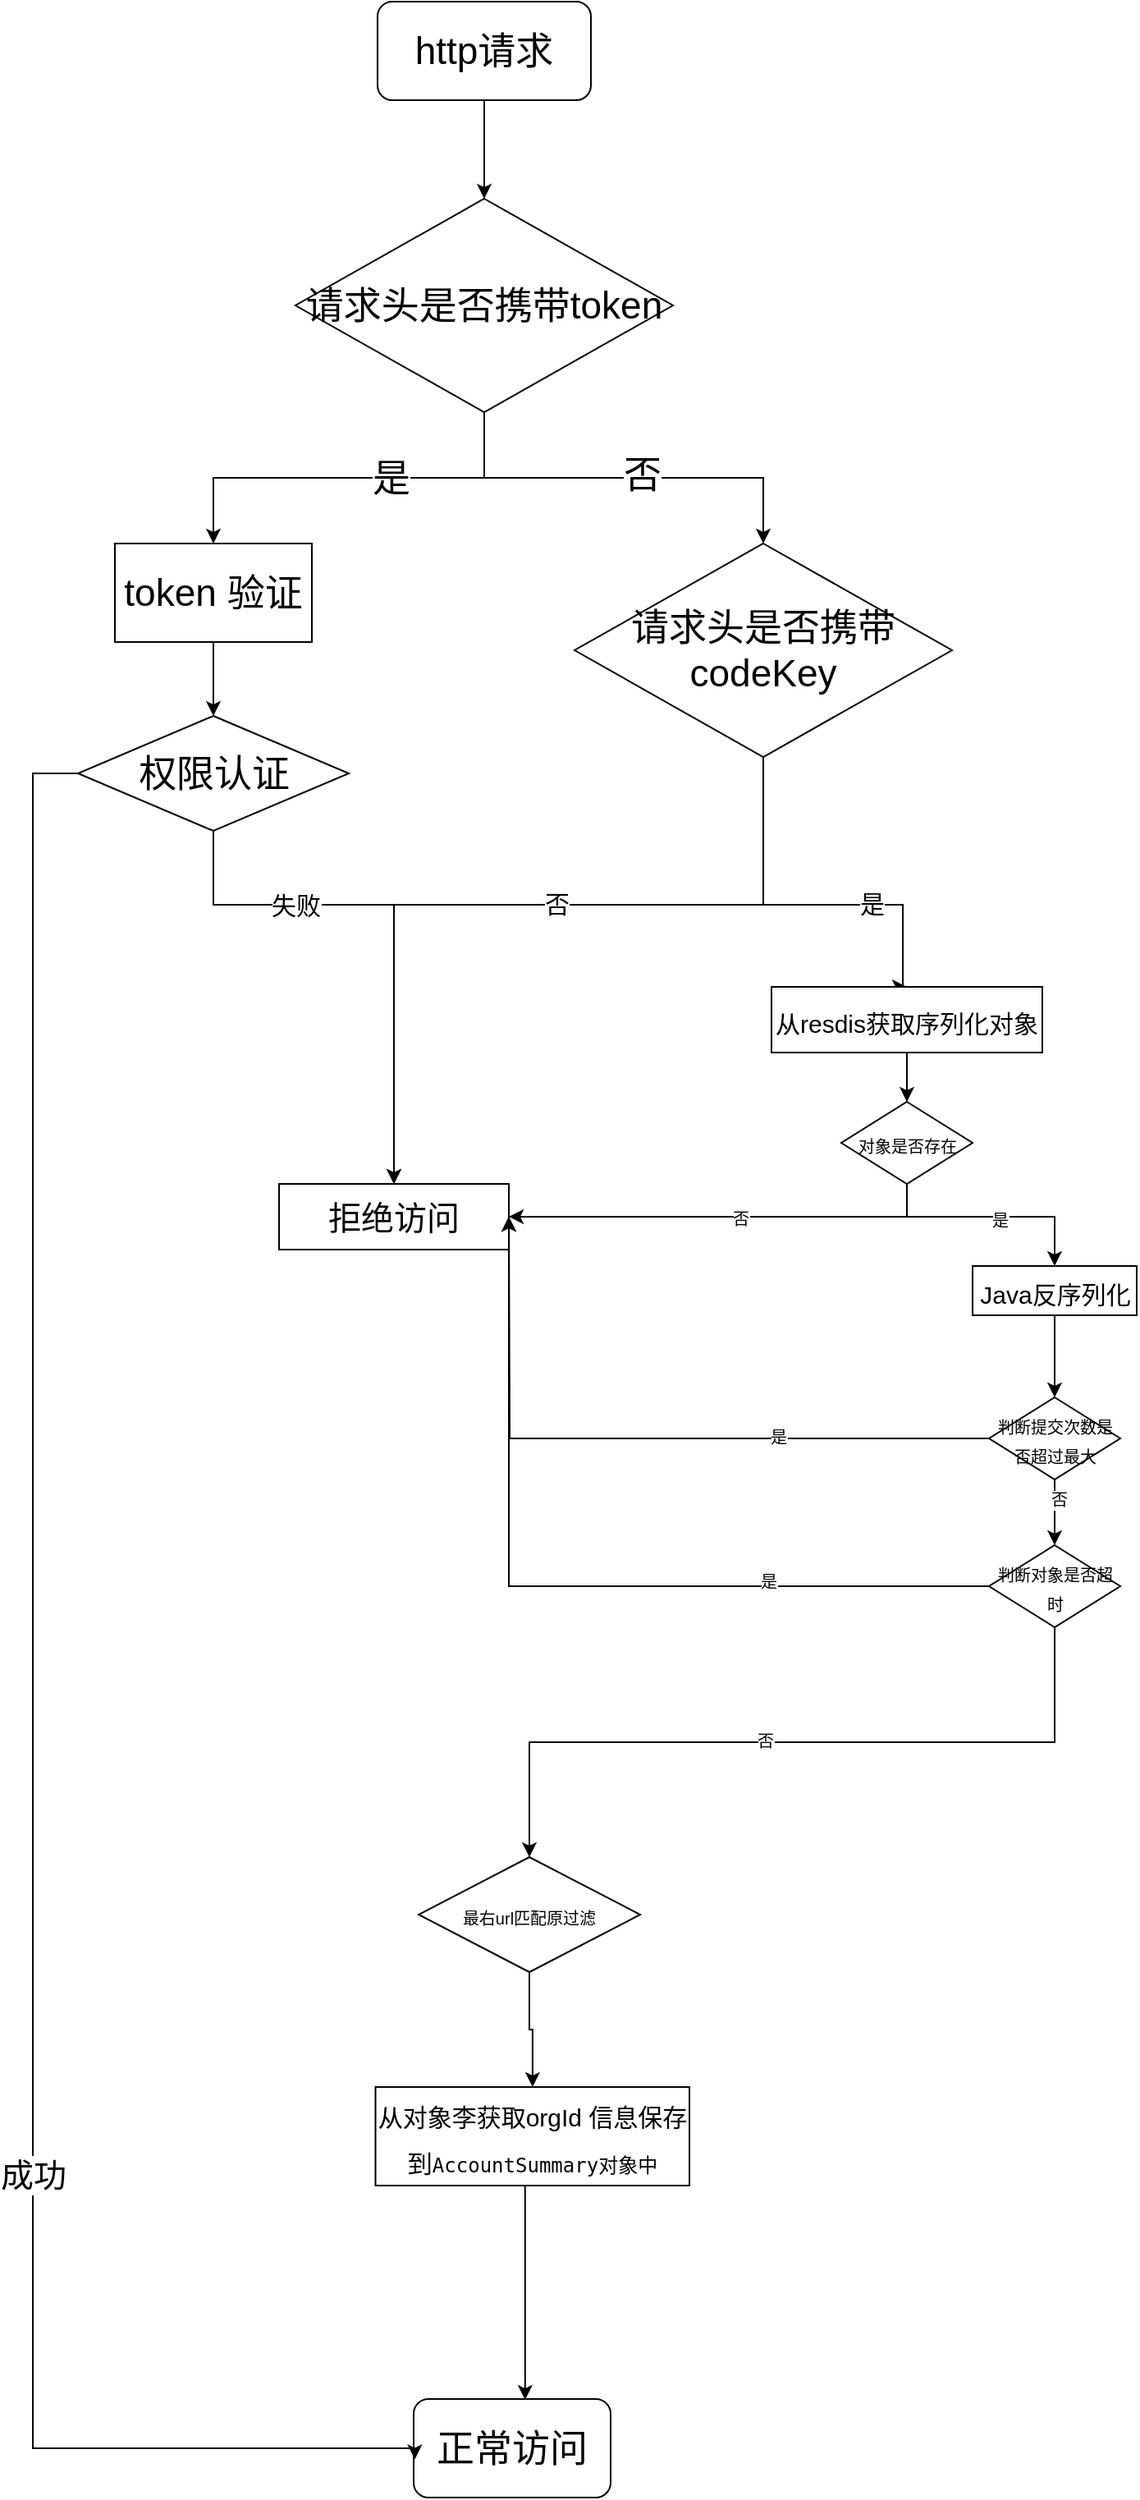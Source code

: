 <mxfile version="20.0.1" type="github">
  <diagram id="MF_yJ66GgyLXMYje7yGi" name="第 1 页">
    <mxGraphModel dx="2370" dy="1268" grid="1" gridSize="10" guides="1" tooltips="1" connect="1" arrows="1" fold="1" page="1" pageScale="1" pageWidth="827" pageHeight="1169" math="0" shadow="0">
      <root>
        <mxCell id="0" />
        <mxCell id="1" parent="0" />
        <mxCell id="jiOzvEtH1P4fc_3GfdQS-6" value="" style="edgeStyle=orthogonalEdgeStyle;rounded=0;orthogonalLoop=1;jettySize=auto;html=1;fontSize=23;" edge="1" parent="1" source="jiOzvEtH1P4fc_3GfdQS-1" target="jiOzvEtH1P4fc_3GfdQS-4">
          <mxGeometry relative="1" as="geometry" />
        </mxCell>
        <mxCell id="jiOzvEtH1P4fc_3GfdQS-1" value="&lt;font style=&quot;font-size: 23px;&quot;&gt;http请求&lt;/font&gt;" style="rounded=1;whiteSpace=wrap;html=1;fontSize=23;" vertex="1" parent="1">
          <mxGeometry x="300" y="80" width="130" height="60" as="geometry" />
        </mxCell>
        <mxCell id="jiOzvEtH1P4fc_3GfdQS-19" style="edgeStyle=orthogonalEdgeStyle;rounded=0;orthogonalLoop=1;jettySize=auto;html=1;exitX=0.5;exitY=1;exitDx=0;exitDy=0;fontSize=20;" edge="1" parent="1" source="jiOzvEtH1P4fc_3GfdQS-3" target="jiOzvEtH1P4fc_3GfdQS-18">
          <mxGeometry relative="1" as="geometry" />
        </mxCell>
        <mxCell id="jiOzvEtH1P4fc_3GfdQS-3" value="token 验证" style="rounded=0;whiteSpace=wrap;html=1;fontSize=23;" vertex="1" parent="1">
          <mxGeometry x="140" y="410" width="120" height="60" as="geometry" />
        </mxCell>
        <mxCell id="jiOzvEtH1P4fc_3GfdQS-7" style="edgeStyle=orthogonalEdgeStyle;rounded=0;orthogonalLoop=1;jettySize=auto;html=1;fontSize=23;" edge="1" parent="1" source="jiOzvEtH1P4fc_3GfdQS-4" target="jiOzvEtH1P4fc_3GfdQS-3">
          <mxGeometry relative="1" as="geometry" />
        </mxCell>
        <mxCell id="jiOzvEtH1P4fc_3GfdQS-8" value="是" style="edgeLabel;html=1;align=center;verticalAlign=middle;resizable=0;points=[];fontSize=23;" vertex="1" connectable="0" parent="jiOzvEtH1P4fc_3GfdQS-7">
          <mxGeometry x="-0.208" relative="1" as="geometry">
            <mxPoint as="offset" />
          </mxGeometry>
        </mxCell>
        <mxCell id="jiOzvEtH1P4fc_3GfdQS-10" style="edgeStyle=orthogonalEdgeStyle;rounded=0;orthogonalLoop=1;jettySize=auto;html=1;fontSize=23;" edge="1" parent="1" source="jiOzvEtH1P4fc_3GfdQS-4" target="jiOzvEtH1P4fc_3GfdQS-9">
          <mxGeometry relative="1" as="geometry" />
        </mxCell>
        <mxCell id="jiOzvEtH1P4fc_3GfdQS-11" value="否" style="edgeLabel;html=1;align=center;verticalAlign=middle;resizable=0;points=[];fontSize=23;" vertex="1" connectable="0" parent="jiOzvEtH1P4fc_3GfdQS-10">
          <mxGeometry x="0.088" y="2" relative="1" as="geometry">
            <mxPoint as="offset" />
          </mxGeometry>
        </mxCell>
        <mxCell id="jiOzvEtH1P4fc_3GfdQS-4" value="请求头是否携带token" style="rhombus;whiteSpace=wrap;html=1;fontSize=23;" vertex="1" parent="1">
          <mxGeometry x="250" y="200" width="230" height="130" as="geometry" />
        </mxCell>
        <mxCell id="jiOzvEtH1P4fc_3GfdQS-26" style="edgeStyle=orthogonalEdgeStyle;rounded=0;orthogonalLoop=1;jettySize=auto;html=1;entryX=0.5;entryY=0;entryDx=0;entryDy=0;fontSize=15;" edge="1" parent="1" source="jiOzvEtH1P4fc_3GfdQS-9" target="jiOzvEtH1P4fc_3GfdQS-21">
          <mxGeometry relative="1" as="geometry">
            <Array as="points">
              <mxPoint x="535" y="630" />
              <mxPoint x="310" y="630" />
            </Array>
          </mxGeometry>
        </mxCell>
        <mxCell id="jiOzvEtH1P4fc_3GfdQS-27" value="否" style="edgeLabel;html=1;align=center;verticalAlign=middle;resizable=0;points=[];fontSize=15;" vertex="1" connectable="0" parent="jiOzvEtH1P4fc_3GfdQS-26">
          <mxGeometry x="-0.107" y="-1" relative="1" as="geometry">
            <mxPoint as="offset" />
          </mxGeometry>
        </mxCell>
        <mxCell id="jiOzvEtH1P4fc_3GfdQS-28" style="edgeStyle=orthogonalEdgeStyle;rounded=0;orthogonalLoop=1;jettySize=auto;html=1;entryX=0.5;entryY=0;entryDx=0;entryDy=0;fontSize=15;" edge="1" parent="1" source="jiOzvEtH1P4fc_3GfdQS-9" target="jiOzvEtH1P4fc_3GfdQS-25">
          <mxGeometry relative="1" as="geometry">
            <Array as="points">
              <mxPoint x="535" y="630" />
              <mxPoint x="620" y="630" />
              <mxPoint x="620" y="680" />
            </Array>
          </mxGeometry>
        </mxCell>
        <mxCell id="jiOzvEtH1P4fc_3GfdQS-29" value="是" style="edgeLabel;html=1;align=center;verticalAlign=middle;resizable=0;points=[];fontSize=15;" vertex="1" connectable="0" parent="jiOzvEtH1P4fc_3GfdQS-28">
          <mxGeometry x="0.371" y="1" relative="1" as="geometry">
            <mxPoint as="offset" />
          </mxGeometry>
        </mxCell>
        <mxCell id="jiOzvEtH1P4fc_3GfdQS-9" value="请求头是否携带codeKey" style="rhombus;whiteSpace=wrap;html=1;fontSize=23;" vertex="1" parent="1">
          <mxGeometry x="420" y="410" width="230" height="130" as="geometry" />
        </mxCell>
        <mxCell id="jiOzvEtH1P4fc_3GfdQS-17" value="正常访问" style="rounded=1;whiteSpace=wrap;html=1;fontSize=23;" vertex="1" parent="1">
          <mxGeometry x="322" y="1540" width="120" height="60" as="geometry" />
        </mxCell>
        <mxCell id="jiOzvEtH1P4fc_3GfdQS-20" style="edgeStyle=orthogonalEdgeStyle;rounded=0;orthogonalLoop=1;jettySize=auto;html=1;entryX=0.006;entryY=0.612;entryDx=0;entryDy=0;fontSize=20;entryPerimeter=0;" edge="1" parent="1" source="jiOzvEtH1P4fc_3GfdQS-18" target="jiOzvEtH1P4fc_3GfdQS-17">
          <mxGeometry relative="1" as="geometry">
            <mxPoint x="100" y="650" as="targetPoint" />
            <Array as="points">
              <mxPoint x="90" y="550" />
              <mxPoint x="90" y="1570" />
              <mxPoint x="323" y="1570" />
            </Array>
          </mxGeometry>
        </mxCell>
        <mxCell id="jiOzvEtH1P4fc_3GfdQS-22" value="成功" style="edgeLabel;html=1;align=center;verticalAlign=middle;resizable=0;points=[];fontSize=20;" vertex="1" connectable="0" parent="jiOzvEtH1P4fc_3GfdQS-20">
          <mxGeometry x="0.368" relative="1" as="geometry">
            <mxPoint as="offset" />
          </mxGeometry>
        </mxCell>
        <mxCell id="jiOzvEtH1P4fc_3GfdQS-23" style="edgeStyle=orthogonalEdgeStyle;rounded=0;orthogonalLoop=1;jettySize=auto;html=1;fontSize=20;" edge="1" parent="1" source="jiOzvEtH1P4fc_3GfdQS-18" target="jiOzvEtH1P4fc_3GfdQS-21">
          <mxGeometry relative="1" as="geometry">
            <Array as="points">
              <mxPoint x="200" y="630" />
              <mxPoint x="310" y="630" />
            </Array>
          </mxGeometry>
        </mxCell>
        <mxCell id="jiOzvEtH1P4fc_3GfdQS-24" value="失败" style="edgeLabel;html=1;align=center;verticalAlign=middle;resizable=0;points=[];fontSize=15;" vertex="1" connectable="0" parent="jiOzvEtH1P4fc_3GfdQS-23">
          <mxGeometry x="0.304" y="-1" relative="1" as="geometry">
            <mxPoint x="-59" y="-57" as="offset" />
          </mxGeometry>
        </mxCell>
        <mxCell id="jiOzvEtH1P4fc_3GfdQS-18" value="权限认证" style="rhombus;whiteSpace=wrap;html=1;fontSize=23;" vertex="1" parent="1">
          <mxGeometry x="117.5" y="515" width="165" height="70" as="geometry" />
        </mxCell>
        <mxCell id="jiOzvEtH1P4fc_3GfdQS-21" value="&lt;span style=&quot;font-size: 20px;&quot;&gt;拒绝访问&lt;/span&gt;" style="rounded=0;whiteSpace=wrap;html=1;fontSize=23;" vertex="1" parent="1">
          <mxGeometry x="240" y="800" width="140" height="40" as="geometry" />
        </mxCell>
        <mxCell id="jiOzvEtH1P4fc_3GfdQS-33" style="edgeStyle=orthogonalEdgeStyle;rounded=0;orthogonalLoop=1;jettySize=auto;html=1;entryX=0.5;entryY=0;entryDx=0;entryDy=0;fontSize=10;" edge="1" parent="1" source="jiOzvEtH1P4fc_3GfdQS-25" target="jiOzvEtH1P4fc_3GfdQS-31">
          <mxGeometry relative="1" as="geometry" />
        </mxCell>
        <mxCell id="jiOzvEtH1P4fc_3GfdQS-25" value="&lt;font style=&quot;font-size: 15px;&quot;&gt;从resdis获取序列化对象&lt;/font&gt;" style="rounded=0;whiteSpace=wrap;html=1;fontSize=23;" vertex="1" parent="1">
          <mxGeometry x="540" y="680" width="165" height="40" as="geometry" />
        </mxCell>
        <mxCell id="jiOzvEtH1P4fc_3GfdQS-43" style="edgeStyle=orthogonalEdgeStyle;rounded=0;orthogonalLoop=1;jettySize=auto;html=1;entryX=0.5;entryY=0;entryDx=0;entryDy=0;fontSize=10;" edge="1" parent="1" source="jiOzvEtH1P4fc_3GfdQS-30" target="jiOzvEtH1P4fc_3GfdQS-42">
          <mxGeometry relative="1" as="geometry" />
        </mxCell>
        <mxCell id="jiOzvEtH1P4fc_3GfdQS-30" value="&lt;font style=&quot;font-size: 15px;&quot;&gt;Java反序列化&lt;/font&gt;" style="rounded=0;whiteSpace=wrap;html=1;fontSize=23;" vertex="1" parent="1">
          <mxGeometry x="662.5" y="850" width="100" height="30" as="geometry" />
        </mxCell>
        <mxCell id="jiOzvEtH1P4fc_3GfdQS-34" style="edgeStyle=orthogonalEdgeStyle;rounded=0;orthogonalLoop=1;jettySize=auto;html=1;entryX=0.5;entryY=0;entryDx=0;entryDy=0;fontSize=10;" edge="1" parent="1" source="jiOzvEtH1P4fc_3GfdQS-31" target="jiOzvEtH1P4fc_3GfdQS-30">
          <mxGeometry relative="1" as="geometry">
            <Array as="points">
              <mxPoint x="623" y="820" />
              <mxPoint x="713" y="820" />
            </Array>
          </mxGeometry>
        </mxCell>
        <mxCell id="jiOzvEtH1P4fc_3GfdQS-39" value="是" style="edgeLabel;html=1;align=center;verticalAlign=middle;resizable=0;points=[];fontSize=10;" vertex="1" connectable="0" parent="jiOzvEtH1P4fc_3GfdQS-34">
          <mxGeometry x="0.095" y="-2" relative="1" as="geometry">
            <mxPoint as="offset" />
          </mxGeometry>
        </mxCell>
        <mxCell id="jiOzvEtH1P4fc_3GfdQS-37" style="edgeStyle=orthogonalEdgeStyle;rounded=0;orthogonalLoop=1;jettySize=auto;html=1;fontSize=10;" edge="1" parent="1" source="jiOzvEtH1P4fc_3GfdQS-31" target="jiOzvEtH1P4fc_3GfdQS-21">
          <mxGeometry relative="1" as="geometry">
            <Array as="points">
              <mxPoint x="623" y="820" />
            </Array>
          </mxGeometry>
        </mxCell>
        <mxCell id="jiOzvEtH1P4fc_3GfdQS-40" value="否" style="edgeLabel;html=1;align=center;verticalAlign=middle;resizable=0;points=[];fontSize=10;" vertex="1" connectable="0" parent="jiOzvEtH1P4fc_3GfdQS-37">
          <mxGeometry x="-0.069" y="1" relative="1" as="geometry">
            <mxPoint as="offset" />
          </mxGeometry>
        </mxCell>
        <mxCell id="jiOzvEtH1P4fc_3GfdQS-31" value="&lt;font style=&quot;font-size: 10px;&quot;&gt;对象是否存在&lt;/font&gt;" style="rhombus;whiteSpace=wrap;html=1;fontSize=15;" vertex="1" parent="1">
          <mxGeometry x="582.5" y="750" width="80" height="50" as="geometry" />
        </mxCell>
        <mxCell id="jiOzvEtH1P4fc_3GfdQS-44" style="edgeStyle=orthogonalEdgeStyle;rounded=0;orthogonalLoop=1;jettySize=auto;html=1;fontSize=10;" edge="1" parent="1" source="jiOzvEtH1P4fc_3GfdQS-42">
          <mxGeometry relative="1" as="geometry">
            <mxPoint x="380" y="820" as="targetPoint" />
          </mxGeometry>
        </mxCell>
        <mxCell id="jiOzvEtH1P4fc_3GfdQS-46" value="是" style="edgeLabel;html=1;align=center;verticalAlign=middle;resizable=0;points=[];fontSize=10;" vertex="1" connectable="0" parent="jiOzvEtH1P4fc_3GfdQS-44">
          <mxGeometry x="-0.395" y="-1" relative="1" as="geometry">
            <mxPoint as="offset" />
          </mxGeometry>
        </mxCell>
        <mxCell id="jiOzvEtH1P4fc_3GfdQS-50" value="" style="edgeStyle=orthogonalEdgeStyle;rounded=0;orthogonalLoop=1;jettySize=auto;html=1;fontSize=10;" edge="1" parent="1" source="jiOzvEtH1P4fc_3GfdQS-42" target="jiOzvEtH1P4fc_3GfdQS-47">
          <mxGeometry relative="1" as="geometry" />
        </mxCell>
        <mxCell id="jiOzvEtH1P4fc_3GfdQS-51" value="否" style="edgeLabel;html=1;align=center;verticalAlign=middle;resizable=0;points=[];fontSize=10;" vertex="1" connectable="0" parent="jiOzvEtH1P4fc_3GfdQS-50">
          <mxGeometry x="-0.405" y="2" relative="1" as="geometry">
            <mxPoint as="offset" />
          </mxGeometry>
        </mxCell>
        <mxCell id="jiOzvEtH1P4fc_3GfdQS-42" value="&lt;span style=&quot;font-size: 10px;&quot;&gt;判断提交次数是否超过最大&lt;/span&gt;" style="rhombus;whiteSpace=wrap;html=1;fontSize=15;" vertex="1" parent="1">
          <mxGeometry x="672.5" y="930" width="80" height="50" as="geometry" />
        </mxCell>
        <mxCell id="jiOzvEtH1P4fc_3GfdQS-48" style="edgeStyle=orthogonalEdgeStyle;rounded=0;orthogonalLoop=1;jettySize=auto;html=1;entryX=1;entryY=0.5;entryDx=0;entryDy=0;fontSize=10;exitX=0;exitY=0.5;exitDx=0;exitDy=0;" edge="1" parent="1" source="jiOzvEtH1P4fc_3GfdQS-47" target="jiOzvEtH1P4fc_3GfdQS-21">
          <mxGeometry relative="1" as="geometry">
            <Array as="points">
              <mxPoint x="380" y="1045" />
            </Array>
          </mxGeometry>
        </mxCell>
        <mxCell id="jiOzvEtH1P4fc_3GfdQS-49" value="是" style="edgeLabel;html=1;align=center;verticalAlign=middle;resizable=0;points=[];fontSize=10;" vertex="1" connectable="0" parent="jiOzvEtH1P4fc_3GfdQS-48">
          <mxGeometry x="-0.479" y="-3" relative="1" as="geometry">
            <mxPoint as="offset" />
          </mxGeometry>
        </mxCell>
        <mxCell id="jiOzvEtH1P4fc_3GfdQS-54" style="edgeStyle=orthogonalEdgeStyle;rounded=0;orthogonalLoop=1;jettySize=auto;html=1;exitX=0.5;exitY=1;exitDx=0;exitDy=0;fontSize=10;entryX=0.5;entryY=0;entryDx=0;entryDy=0;" edge="1" parent="1" source="jiOzvEtH1P4fc_3GfdQS-47" target="jiOzvEtH1P4fc_3GfdQS-56">
          <mxGeometry relative="1" as="geometry">
            <mxPoint x="376.241" y="1129.0" as="targetPoint" />
          </mxGeometry>
        </mxCell>
        <mxCell id="jiOzvEtH1P4fc_3GfdQS-55" value="否" style="edgeLabel;html=1;align=center;verticalAlign=middle;resizable=0;points=[];fontSize=10;" vertex="1" connectable="0" parent="jiOzvEtH1P4fc_3GfdQS-54">
          <mxGeometry x="0.072" y="-1" relative="1" as="geometry">
            <mxPoint as="offset" />
          </mxGeometry>
        </mxCell>
        <mxCell id="jiOzvEtH1P4fc_3GfdQS-47" value="&lt;font style=&quot;font-size: 10px;&quot;&gt;判断对象是否超时&lt;/font&gt;" style="rhombus;whiteSpace=wrap;html=1;fontSize=15;" vertex="1" parent="1">
          <mxGeometry x="672.5" y="1020" width="80" height="50" as="geometry" />
        </mxCell>
        <mxCell id="jiOzvEtH1P4fc_3GfdQS-58" style="edgeStyle=orthogonalEdgeStyle;rounded=0;orthogonalLoop=1;jettySize=auto;html=1;fontSize=10;" edge="1" parent="1" source="jiOzvEtH1P4fc_3GfdQS-56" target="jiOzvEtH1P4fc_3GfdQS-57">
          <mxGeometry relative="1" as="geometry" />
        </mxCell>
        <mxCell id="jiOzvEtH1P4fc_3GfdQS-56" value="&lt;span style=&quot;font-size: 10px;&quot;&gt;最右url匹配原过滤&lt;/span&gt;" style="rhombus;whiteSpace=wrap;html=1;fontSize=15;" vertex="1" parent="1">
          <mxGeometry x="325" y="1210" width="135" height="70" as="geometry" />
        </mxCell>
        <mxCell id="jiOzvEtH1P4fc_3GfdQS-59" style="edgeStyle=orthogonalEdgeStyle;rounded=0;orthogonalLoop=1;jettySize=auto;html=1;entryX=0.566;entryY=0.009;entryDx=0;entryDy=0;entryPerimeter=0;fontSize=10;" edge="1" parent="1" source="jiOzvEtH1P4fc_3GfdQS-57" target="jiOzvEtH1P4fc_3GfdQS-17">
          <mxGeometry relative="1" as="geometry">
            <Array as="points">
              <mxPoint x="390" y="1521" />
            </Array>
          </mxGeometry>
        </mxCell>
        <mxCell id="jiOzvEtH1P4fc_3GfdQS-57" value="&lt;span style=&quot;font-size: 15px;&quot;&gt;从对象李获取orgId 信息保存到&lt;/span&gt;&lt;span style=&quot;background-color: rgb(255, 255, 255); font-family: &amp;quot;DejaVu Sans Mono&amp;quot;; font-size: 9pt;&quot;&gt;AccountSummary对象中&lt;/span&gt;" style="rounded=0;whiteSpace=wrap;html=1;fontSize=23;" vertex="1" parent="1">
          <mxGeometry x="298.75" y="1350" width="191.25" height="60" as="geometry" />
        </mxCell>
      </root>
    </mxGraphModel>
  </diagram>
</mxfile>
